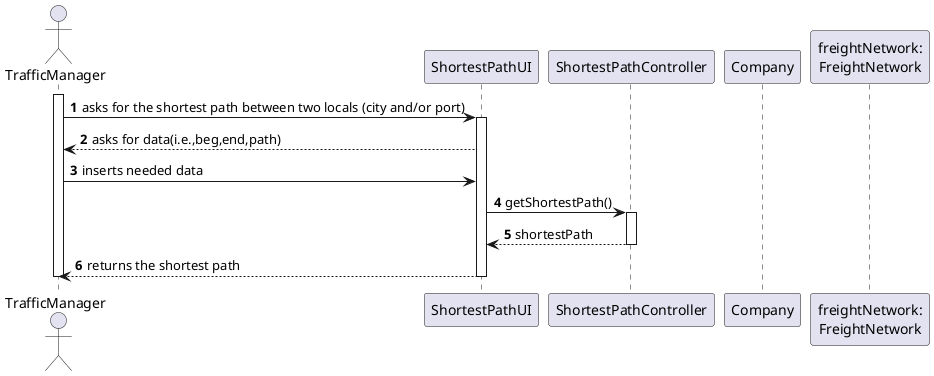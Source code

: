 @startuml

autonumber
actor TrafficManager as C
participant "ShortestPathUI" as UI
participant "ShortestPathController" as CTRL
participant "Company" as COMPANY
participant "freightNetwork:\nFreightNetwork" as NET

activate C
C -> UI : asks for the shortest path between two locals (city and/or port)
activate UI
UI --> C : asks for data(i.e.,beg,end,path)
C -> UI : inserts needed data
UI -> CTRL : getShortestPath()
activate CTRL

CTRL --> UI : shortestPath
deactivate CTRL
UI --> C : returns the shortest path
deactivate UI

deactivate C


@enduml